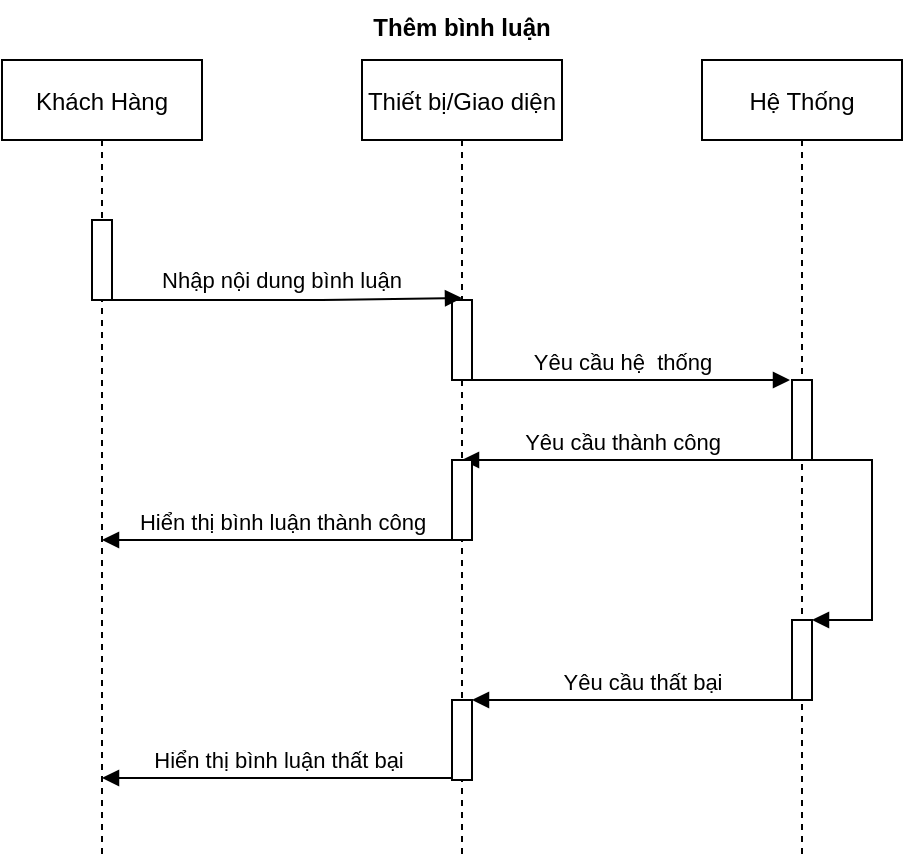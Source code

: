 <mxfile version="14.9.8" type="github">
  <diagram id="kgpKYQtTHZ0yAKxKKP6v" name="Page-1">
    <mxGraphModel dx="1422" dy="794" grid="1" gridSize="10" guides="1" tooltips="1" connect="1" arrows="1" fold="1" page="1" pageScale="1" pageWidth="850" pageHeight="1100" math="0" shadow="0">
      <root>
        <mxCell id="0" />
        <mxCell id="1" parent="0" />
        <mxCell id="8aE3nG4fb5bN8P39Lm7H-18" value="Khách Hàng" style="shape=umlLifeline;perimeter=lifelinePerimeter;container=1;collapsible=0;recursiveResize=0;rounded=0;shadow=0;strokeWidth=1;" vertex="1" parent="1">
          <mxGeometry x="140" y="100" width="100" height="400" as="geometry" />
        </mxCell>
        <mxCell id="8aE3nG4fb5bN8P39Lm7H-19" value="" style="points=[];perimeter=orthogonalPerimeter;rounded=0;shadow=0;strokeWidth=1;" vertex="1" parent="8aE3nG4fb5bN8P39Lm7H-18">
          <mxGeometry x="45" y="80" width="10" height="40" as="geometry" />
        </mxCell>
        <mxCell id="8aE3nG4fb5bN8P39Lm7H-20" value="Thiết bị/Giao diện" style="shape=umlLifeline;perimeter=lifelinePerimeter;container=1;collapsible=0;recursiveResize=0;rounded=0;shadow=0;strokeWidth=1;" vertex="1" parent="1">
          <mxGeometry x="320" y="100" width="100" height="400" as="geometry" />
        </mxCell>
        <mxCell id="8aE3nG4fb5bN8P39Lm7H-21" value="" style="points=[];perimeter=orthogonalPerimeter;rounded=0;shadow=0;strokeWidth=1;" vertex="1" parent="8aE3nG4fb5bN8P39Lm7H-20">
          <mxGeometry x="45" y="120" width="10" height="40" as="geometry" />
        </mxCell>
        <mxCell id="8aE3nG4fb5bN8P39Lm7H-22" value="Nhập nội dung bình luận" style="verticalAlign=bottom;endArrow=block;shadow=0;strokeWidth=1;" edge="1" parent="1" source="8aE3nG4fb5bN8P39Lm7H-19">
          <mxGeometry x="-0.029" y="1" relative="1" as="geometry">
            <mxPoint x="295" y="180" as="sourcePoint" />
            <mxPoint x="370" y="219" as="targetPoint" />
            <Array as="points">
              <mxPoint x="300" y="220" />
            </Array>
            <mxPoint as="offset" />
          </mxGeometry>
        </mxCell>
        <mxCell id="8aE3nG4fb5bN8P39Lm7H-23" value="Hệ Thống" style="shape=umlLifeline;perimeter=lifelinePerimeter;container=1;collapsible=0;recursiveResize=0;rounded=0;shadow=0;strokeWidth=1;" vertex="1" parent="1">
          <mxGeometry x="490" y="100" width="100" height="400" as="geometry" />
        </mxCell>
        <mxCell id="8aE3nG4fb5bN8P39Lm7H-24" value="" style="points=[];perimeter=orthogonalPerimeter;rounded=0;shadow=0;strokeWidth=1;" vertex="1" parent="8aE3nG4fb5bN8P39Lm7H-23">
          <mxGeometry x="45" y="160" width="10" height="40" as="geometry" />
        </mxCell>
        <mxCell id="8aE3nG4fb5bN8P39Lm7H-25" value="Yêu cầu hệ&amp;nbsp; thống" style="html=1;verticalAlign=bottom;endArrow=block;entryX=-0.1;entryY=0;entryDx=0;entryDy=0;entryPerimeter=0;" edge="1" parent="1" target="8aE3nG4fb5bN8P39Lm7H-24">
          <mxGeometry x="0.006" width="80" relative="1" as="geometry">
            <mxPoint x="365" y="260" as="sourcePoint" />
            <mxPoint x="530" y="260" as="targetPoint" />
            <mxPoint as="offset" />
          </mxGeometry>
        </mxCell>
        <mxCell id="8aE3nG4fb5bN8P39Lm7H-26" value="Yêu cầu thành công" style="html=1;verticalAlign=bottom;endArrow=block;exitX=0.5;exitY=1;exitDx=0;exitDy=0;exitPerimeter=0;" edge="1" parent="1" source="8aE3nG4fb5bN8P39Lm7H-24">
          <mxGeometry x="0.059" width="80" relative="1" as="geometry">
            <mxPoint x="455" y="300" as="sourcePoint" />
            <mxPoint x="370" y="300" as="targetPoint" />
            <mxPoint as="offset" />
          </mxGeometry>
        </mxCell>
        <mxCell id="8aE3nG4fb5bN8P39Lm7H-27" value="Hiển thị bình luận thành công" style="html=1;verticalAlign=bottom;endArrow=block;exitX=0.5;exitY=1;exitDx=0;exitDy=0;exitPerimeter=0;" edge="1" parent="1" source="8aE3nG4fb5bN8P39Lm7H-28">
          <mxGeometry width="80" relative="1" as="geometry">
            <mxPoint x="360" y="340" as="sourcePoint" />
            <mxPoint x="190" y="340" as="targetPoint" />
            <mxPoint as="offset" />
          </mxGeometry>
        </mxCell>
        <mxCell id="8aE3nG4fb5bN8P39Lm7H-28" value="" style="points=[];perimeter=orthogonalPerimeter;rounded=0;shadow=0;strokeWidth=1;" vertex="1" parent="1">
          <mxGeometry x="365" y="300" width="10" height="40" as="geometry" />
        </mxCell>
        <mxCell id="8aE3nG4fb5bN8P39Lm7H-29" value="" style="html=1;points=[];perimeter=orthogonalPerimeter;" vertex="1" parent="1">
          <mxGeometry x="535" y="380" width="10" height="40" as="geometry" />
        </mxCell>
        <mxCell id="8aE3nG4fb5bN8P39Lm7H-30" value="" style="edgeStyle=orthogonalEdgeStyle;html=1;align=left;spacingLeft=2;endArrow=block;rounded=0;entryX=1;entryY=0;" edge="1" parent="1" target="8aE3nG4fb5bN8P39Lm7H-29">
          <mxGeometry y="85" relative="1" as="geometry">
            <mxPoint x="545" y="300" as="sourcePoint" />
            <Array as="points">
              <mxPoint x="575" y="300" />
              <mxPoint x="575" y="380" />
            </Array>
            <mxPoint as="offset" />
          </mxGeometry>
        </mxCell>
        <mxCell id="8aE3nG4fb5bN8P39Lm7H-31" value="Yêu cầu thất bại" style="html=1;verticalAlign=bottom;endArrow=block;exitX=0.5;exitY=1;exitDx=0;exitDy=0;exitPerimeter=0;" edge="1" parent="1">
          <mxGeometry width="80" relative="1" as="geometry">
            <mxPoint x="545" y="420" as="sourcePoint" />
            <mxPoint x="375" y="420" as="targetPoint" />
            <mxPoint as="offset" />
          </mxGeometry>
        </mxCell>
        <mxCell id="8aE3nG4fb5bN8P39Lm7H-32" value="" style="points=[];perimeter=orthogonalPerimeter;rounded=0;shadow=0;strokeWidth=1;" vertex="1" parent="1">
          <mxGeometry x="365" y="420" width="10" height="40" as="geometry" />
        </mxCell>
        <mxCell id="8aE3nG4fb5bN8P39Lm7H-33" value="Hiển thị bình luận thất bại" style="html=1;verticalAlign=bottom;endArrow=block;exitX=0.5;exitY=1;exitDx=0;exitDy=0;exitPerimeter=0;" edge="1" parent="1" target="8aE3nG4fb5bN8P39Lm7H-18">
          <mxGeometry width="80" relative="1" as="geometry">
            <mxPoint x="365" y="459" as="sourcePoint" />
            <mxPoint x="195" y="459" as="targetPoint" />
            <mxPoint as="offset" />
          </mxGeometry>
        </mxCell>
        <mxCell id="8aE3nG4fb5bN8P39Lm7H-34" value="Thêm bình luận" style="text;align=center;fontStyle=1;verticalAlign=middle;spacingLeft=3;spacingRight=3;strokeColor=none;rotatable=0;points=[[0,0.5],[1,0.5]];portConstraint=eastwest;" vertex="1" parent="1">
          <mxGeometry x="330" y="70" width="80" height="26" as="geometry" />
        </mxCell>
      </root>
    </mxGraphModel>
  </diagram>
</mxfile>
